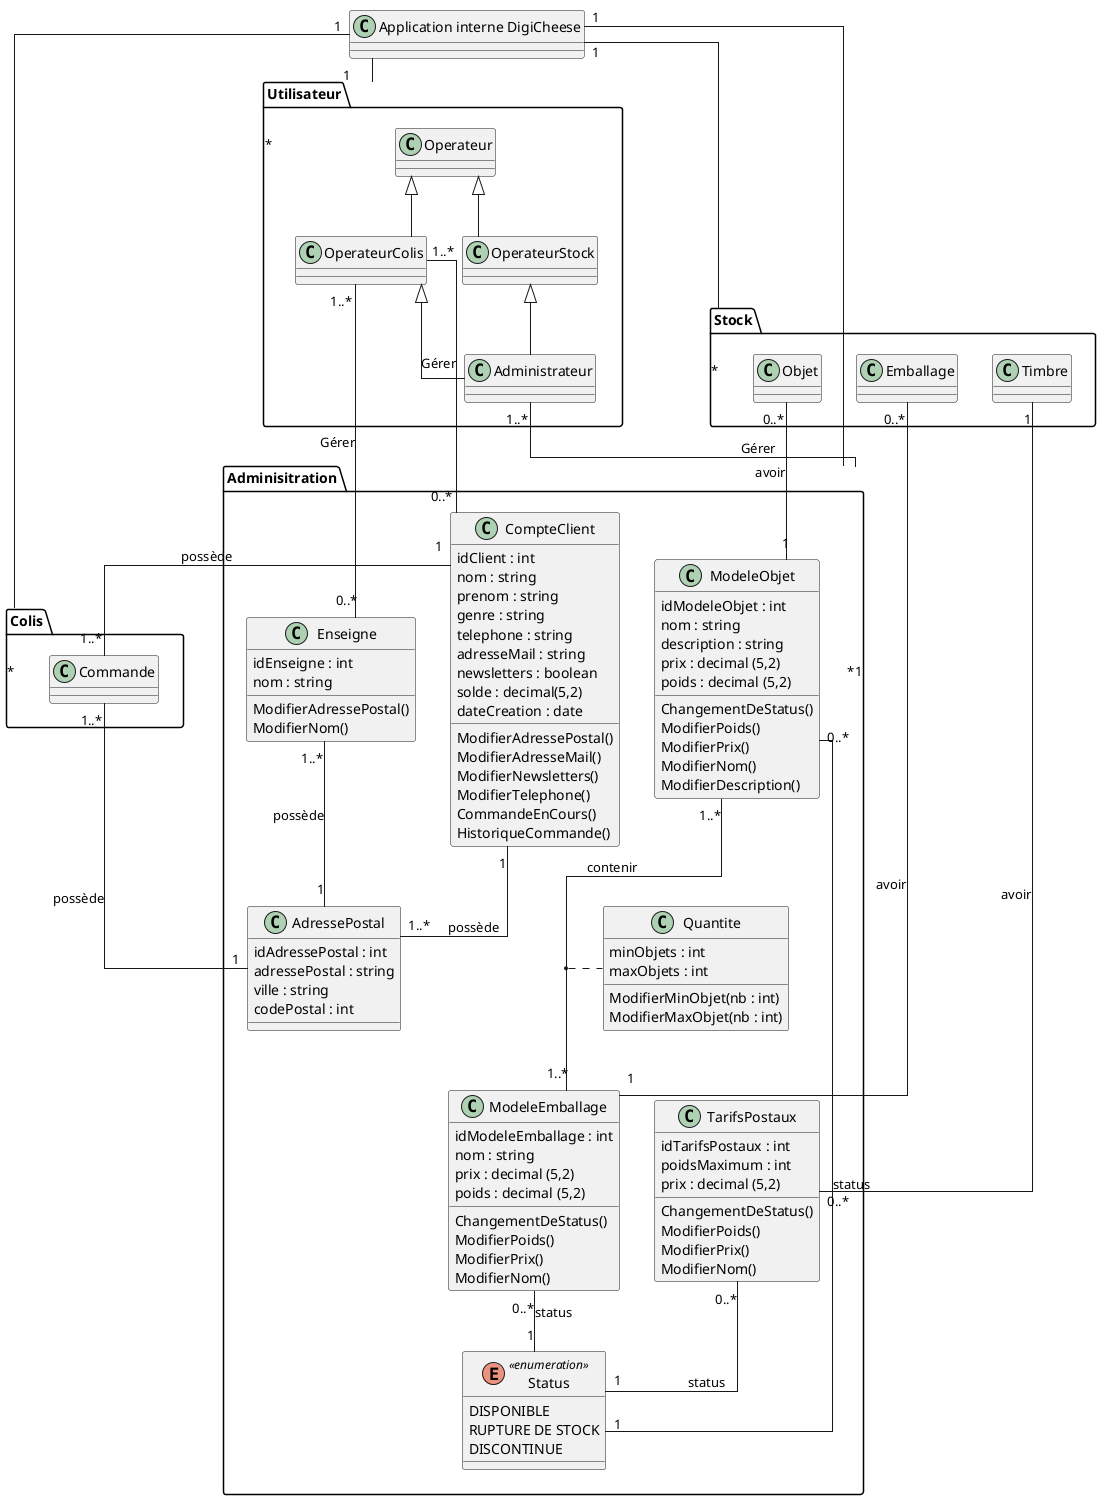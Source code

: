 @startuml Classe zoom Adminisitration
skinparam linetype ortho


package "Adminisitration"{

    class ModeleObjet {
        idModeleObjet : int
        nom : string
        description : string
        'disponible : boolean
        {field} prix : decimal (5,2)
        {field} poids : decimal (5,2)
        ChangementDeStatus()
        ModifierPoids()
        ModifierPrix()
        ModifierNom()
        ModifierDescription()
    }

    class ModeleEmballage {
        idModeleEmballage : int
        nom : string
        {field} prix : decimal (5,2)
        {field} poids : decimal (5,2)
        
        ChangementDeStatus()
        ModifierPoids()
        ModifierPrix()
        ModifierNom()
    }

    class TarifsPostaux {
        idTarifsPostaux : int
        poidsMaximum : int
        {field} prix : decimal (5,2)

        ChangementDeStatus()
        ModifierPoids()
        ModifierPrix()
        ModifierNom()
    }

    enum Status <<enumeration>>{
        DISPONIBLE
        RUPTURE DE STOCK
        DISCONTINUE
    }

    class Quantite {
        minObjets : int
        maxObjets : int

        ModifierMinObjet(nb : int)
        ModifierMaxObjet(nb : int)
    }

    class CompteClient {
        idClient : int
        nom : string
        prenom : string
        genre : string
        'adressePostal : string
        'codePostal : int
        'ville : string
        telephone : string
        adresseMail : string
        newsletters : boolean
        {field} solde : decimal(5,2)
        dateCreation : date

        ModifierAdressePostal()
        ModifierAdresseMail()
        ModifierNewsletters()
        ModifierTelephone()
        CommandeEnCours()
        HistoriqueCommande()
    }

    class Enseigne {
        idEnseigne : int
        nom : string
        'ville : string
        'codePostal : int

        ModifierAdressePostal()
        ModifierNom()
    }



    class AdressePostal {
        idAdressePostal : int
        adressePostal : string
        ville : string
        codePostal : int
    }

}
ModeleObjet "0..*"-- "1" Status : status
ModeleEmballage "0..*" -- "1" Status : status
TarifsPostaux "0..*" -- "1" Status : status

ModeleObjet "1..*" -- "1..*" ModeleEmballage : contenir
(ModeleObjet, ModeleEmballage) .. Quantite


package "Stock" {

    class Objet {
        'idObjet : int
    }

    class Emballage {
        'idEmballage : int
    }

    class Timbre {
        'idTimbre : int
    }

   ' enum Condition <<enumeration>> {
        'DISPONIBLE
        'INDISPONIBLE
    '}

}

'Objet "0..*" -- "1" Condition : condition
'Emballage "0..*" -- "1" Condition : condition
'Timbre "0..*" -- "1" Condition : condition


Objet "0..*" -- "1" ModeleObjet : avoir
Emballage "0..*" -- "1" ModeleEmballage : avoir
TarifsPostaux "0..*" -- "1" Timbre : avoir

package "Colis" {

    class Commande {
        'idCommande : int
        'quantiteDObjets : int
        'numeroDeSuivie : int
        '{field} prix : decimal (5,2)
        '{field} poids : decimal (5,2)
        'dateCreation : date


        'ModifierPrix()
        'ModifierPoids()
        'ModifierEtat()
        'AjouterObjets()
        'AjouterEmballages()
        'AjouterTimbres()
        'AjouterNuméroSuivie()

    }

    'enum Etat <<enumeration>>{
        'INITIALISER
        'EN ATTENTE DE PREPARATION
        'PREPARATION REALISE
        'EN ATTENTE DE VALIDATION DES FRAIS DE PORTS
        'FRAIS DE PORTS VALIDES
        'EXPEDIER
        'TERMINER
        'ANNULEE
        'ERREUR
    '}

}

'Commande "0..1" -- "1"Etat :état

package "Utilisateur" {

    class Operateur {
        'idOperateur : int
        'nom : string
        'motDePasse : string
    }

    class OperateurColis {
        'InitialiserCompteClient()
        'ModifierCompteClient()
        'InitialiserComande()
        'ModifierCommande()
    }

    class OperateurStock {

    }

    class Administrateur {

    }

}


class "Application interne DigiCheese"{
    'ChercherCompteUtilisateur(nom : str, motDePasse : str)
    'ChercherCommande(idCommande : int)
    'ChercherObjetDisponible(nomObjet : str)
    'ChercherEmballagePourCommande()
    

}


CompteClient "1" -- "1..*" AdressePostal : possède
Commande "1..*" -- "1" AdressePostal : possède
Enseigne "1..*" -- "1"AdressePostal : possède

'Commande "0..1" -- "1..*" Objet : contient
'Commande "0..1" -- "1..*" Emballage : contient
'Commande "0..1" -- "1..*" Timbre : possède


CompteClient "1" -- "1..*" Commande : possède



Administrateur "1..*" -- "1" Adminisitration : Gérer

'OperateurColis "1..*" -- "1" Colis : Gérer

'OperateurStock "1..*" -- "1" Stock : Gérer

Operateur <|-- OperateurColis
Operateur <|-- OperateurStock
OperateurStock <|-- Administrateur
OperateurColis <|-- Administrateur


OperateurColis "1..*" -- "0..*" CompteClient : Gérer
OperateurColis "1..*" -- "0..*" Enseigne : Gérer

"Application interne DigiCheese" "1" -- "*" Utilisateur
"Application interne DigiCheese" "1" -- "*" Adminisitration
"Application interne DigiCheese" "1" -- "*" Stock
"Application interne DigiCheese" "1" -- "*" Colis

@enduml
